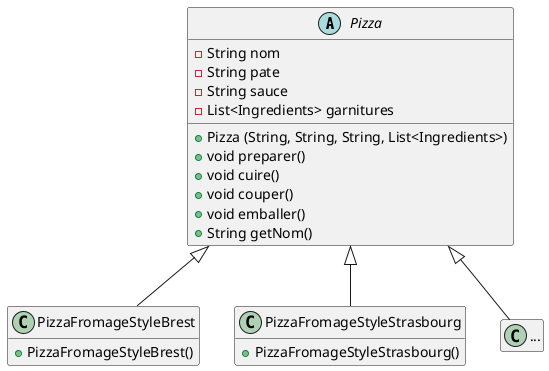 @startuml

'-----------------------------------
' UML concepts illustrated
' JMB 2014
'-----------------------------------

'hide circle
hide empty members
hide empty methods

abstract class Pizza {
  - String nom
  - String pate
  - String sauce
  - List<Ingredients> garnitures
  + Pizza (String, String, String, List<Ingredients>)
  + void preparer()
  + void cuire()
  + void couper()
  + void emballer()
  + String getNom()
}

class PizzaFromageStyleBrest {
  +PizzaFromageStyleBrest()
}
Pizza <|-- PizzaFromageStyleBrest

class PizzaFromageStyleStrasbourg {
  +PizzaFromageStyleStrasbourg()
}
Pizza <|-- PizzaFromageStyleStrasbourg

class PizzaFromageStyleCorse as "..." {
}
Pizza <|-- PizzaFromageStyleCorse

@enduml

